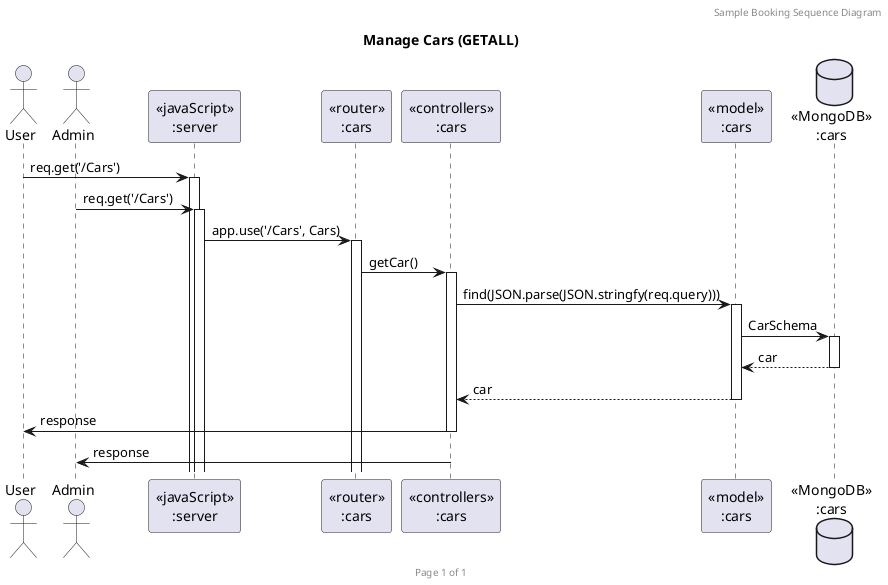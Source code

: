 @startuml Manage Cars (GETALL)

header Sample Booking Sequence Diagram
footer Page %page% of %lastpage%
title "Manage Cars (GETALL)"

actor "User" as user
actor "Admin" as admin
participant "<<javaScript>>\n:server" as server
participant "<<router>>\n:cars" as routerCars
participant "<<controllers>>\n:cars" as controllersCars
participant "<<model>>\n:cars" as modelCars
database "<<MongoDB>>\n:cars" as CarsDatabase

user -> server ++: req.get('/Cars')
admin -> server ++: req.get('/Cars')

server -> routerCars ++: app.use('/Cars', Cars)
routerCars -> controllersCars ++: getCar()
controllersCars -> modelCars ++: find(JSON.parse(JSON.stringfy(req.query)))
modelCars ->  CarsDatabase ++: CarSchema
modelCars <-- CarsDatabase --: car
controllersCars <-- modelCars --: car
user <- controllersCars --: response
admin <- controllersCars --: response

@enduml
